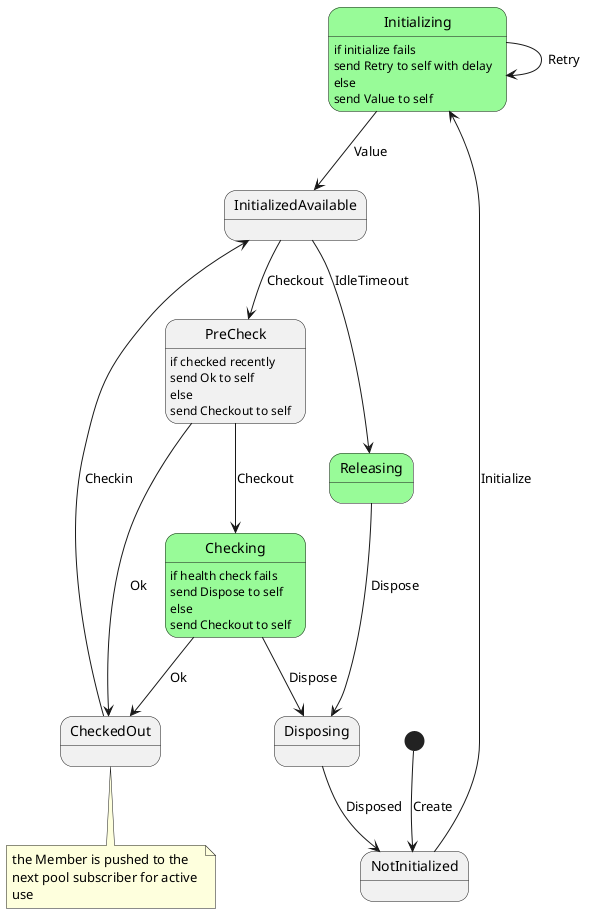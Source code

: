 @startuml

state Initializing #palegreen {
}
state Checking #palegreen {
}
state Releasing #palegreen {
}

[*] --> NotInitialized: Create
NotInitialized --> Initializing: Initialize
Initializing --> InitializedAvailable: Value
Initializing --> Initializing: Retry
InitializedAvailable --> PreCheck: Checkout 
PreCheck --> Checking: Checkout
Checking --> Disposing: Dispose
Checking --> CheckedOut: Ok
InitializedAvailable --> Releasing: IdleTimeout
Releasing --> Disposing: Dispose 
Disposing --> NotInitialized: Disposed
CheckedOut --> InitializedAvailable: Checkin
PreCheck --> CheckedOut: Ok

Initializing: if initialize fails
Initializing: send Retry to self with delay
Initializing: else 
Initializing: send Value to self

PreCheck: if checked recently
PreCheck: send Ok to self
PreCheck: else 
PreCheck: send Checkout to self

Checking: if health check fails
Checking: send Dispose to self
Checking: else
Checking: send Checkout to self

note bottom of CheckedOut
  the Member is pushed to the 
  next pool subscriber for active 
  use
end note

@enduml

